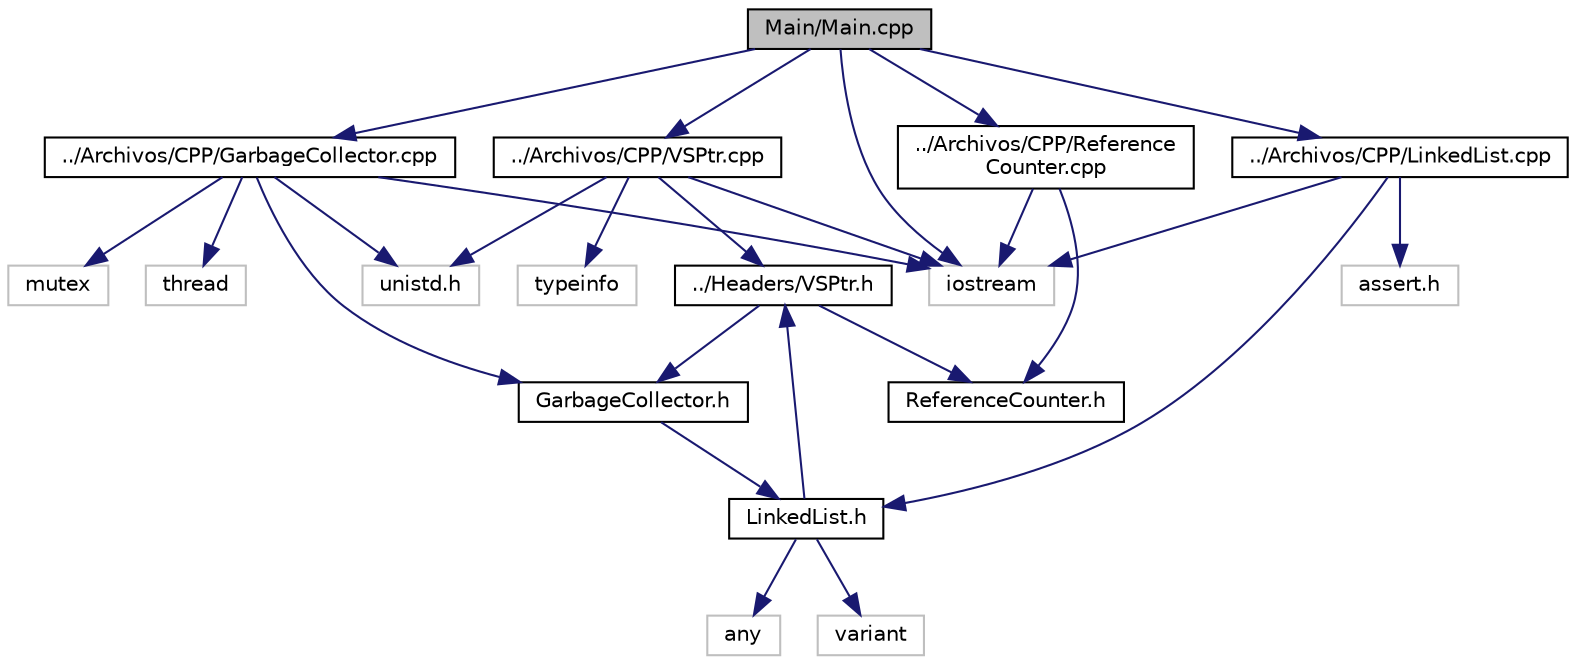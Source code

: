 digraph "Main/Main.cpp"
{
  edge [fontname="Helvetica",fontsize="10",labelfontname="Helvetica",labelfontsize="10"];
  node [fontname="Helvetica",fontsize="10",shape=record];
  Node0 [label="Main/Main.cpp",height=0.2,width=0.4,color="black", fillcolor="grey75", style="filled", fontcolor="black"];
  Node0 -> Node1 [color="midnightblue",fontsize="10",style="solid",fontname="Helvetica"];
  Node1 [label="iostream",height=0.2,width=0.4,color="grey75", fillcolor="white", style="filled"];
  Node0 -> Node2 [color="midnightblue",fontsize="10",style="solid",fontname="Helvetica"];
  Node2 [label="../Archivos/CPP/VSPtr.cpp",height=0.2,width=0.4,color="black", fillcolor="white", style="filled",URL="$_v_s_ptr_8cpp.html"];
  Node2 -> Node1 [color="midnightblue",fontsize="10",style="solid",fontname="Helvetica"];
  Node2 -> Node3 [color="midnightblue",fontsize="10",style="solid",fontname="Helvetica"];
  Node3 [label="unistd.h",height=0.2,width=0.4,color="grey75", fillcolor="white", style="filled"];
  Node2 -> Node4 [color="midnightblue",fontsize="10",style="solid",fontname="Helvetica"];
  Node4 [label="typeinfo",height=0.2,width=0.4,color="grey75", fillcolor="white", style="filled"];
  Node2 -> Node5 [color="midnightblue",fontsize="10",style="solid",fontname="Helvetica"];
  Node5 [label="../Headers/VSPtr.h",height=0.2,width=0.4,color="black", fillcolor="white", style="filled",URL="$_v_s_ptr_8h.html"];
  Node5 -> Node6 [color="midnightblue",fontsize="10",style="solid",fontname="Helvetica"];
  Node6 [label="ReferenceCounter.h",height=0.2,width=0.4,color="black", fillcolor="white", style="filled",URL="$_reference_counter_8h.html"];
  Node5 -> Node7 [color="midnightblue",fontsize="10",style="solid",fontname="Helvetica"];
  Node7 [label="GarbageCollector.h",height=0.2,width=0.4,color="black", fillcolor="white", style="filled",URL="$_garbage_collector_8h.html"];
  Node7 -> Node8 [color="midnightblue",fontsize="10",style="solid",fontname="Helvetica"];
  Node8 [label="LinkedList.h",height=0.2,width=0.4,color="black", fillcolor="white", style="filled",URL="$_linked_list_8h.html"];
  Node8 -> Node5 [color="midnightblue",fontsize="10",style="solid",fontname="Helvetica"];
  Node8 -> Node9 [color="midnightblue",fontsize="10",style="solid",fontname="Helvetica"];
  Node9 [label="any",height=0.2,width=0.4,color="grey75", fillcolor="white", style="filled"];
  Node8 -> Node10 [color="midnightblue",fontsize="10",style="solid",fontname="Helvetica"];
  Node10 [label="variant",height=0.2,width=0.4,color="grey75", fillcolor="white", style="filled"];
  Node0 -> Node11 [color="midnightblue",fontsize="10",style="solid",fontname="Helvetica"];
  Node11 [label="../Archivos/CPP/Reference\lCounter.cpp",height=0.2,width=0.4,color="black", fillcolor="white", style="filled",URL="$_reference_counter_8cpp.html"];
  Node11 -> Node1 [color="midnightblue",fontsize="10",style="solid",fontname="Helvetica"];
  Node11 -> Node6 [color="midnightblue",fontsize="10",style="solid",fontname="Helvetica"];
  Node0 -> Node12 [color="midnightblue",fontsize="10",style="solid",fontname="Helvetica"];
  Node12 [label="../Archivos/CPP/GarbageCollector.cpp",height=0.2,width=0.4,color="black", fillcolor="white", style="filled",URL="$_garbage_collector_8cpp.html"];
  Node12 -> Node1 [color="midnightblue",fontsize="10",style="solid",fontname="Helvetica"];
  Node12 -> Node3 [color="midnightblue",fontsize="10",style="solid",fontname="Helvetica"];
  Node12 -> Node13 [color="midnightblue",fontsize="10",style="solid",fontname="Helvetica"];
  Node13 [label="thread",height=0.2,width=0.4,color="grey75", fillcolor="white", style="filled"];
  Node12 -> Node14 [color="midnightblue",fontsize="10",style="solid",fontname="Helvetica"];
  Node14 [label="mutex",height=0.2,width=0.4,color="grey75", fillcolor="white", style="filled"];
  Node12 -> Node7 [color="midnightblue",fontsize="10",style="solid",fontname="Helvetica"];
  Node0 -> Node15 [color="midnightblue",fontsize="10",style="solid",fontname="Helvetica"];
  Node15 [label="../Archivos/CPP/LinkedList.cpp",height=0.2,width=0.4,color="black", fillcolor="white", style="filled",URL="$_linked_list_8cpp.html"];
  Node15 -> Node1 [color="midnightblue",fontsize="10",style="solid",fontname="Helvetica"];
  Node15 -> Node16 [color="midnightblue",fontsize="10",style="solid",fontname="Helvetica"];
  Node16 [label="assert.h",height=0.2,width=0.4,color="grey75", fillcolor="white", style="filled"];
  Node15 -> Node8 [color="midnightblue",fontsize="10",style="solid",fontname="Helvetica"];
}
